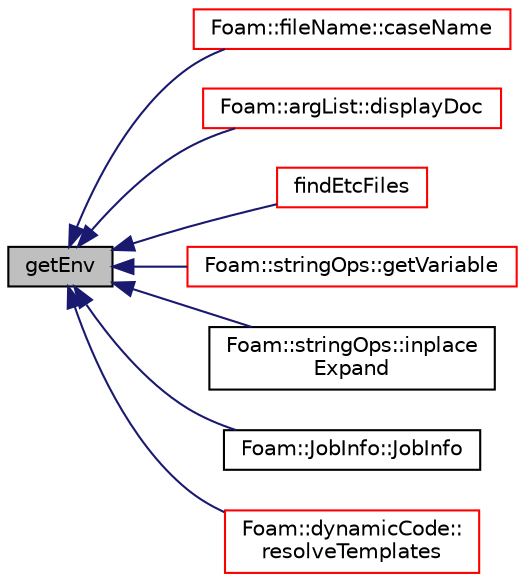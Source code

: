 digraph "getEnv"
{
  bgcolor="transparent";
  edge [fontname="Helvetica",fontsize="10",labelfontname="Helvetica",labelfontsize="10"];
  node [fontname="Helvetica",fontsize="10",shape=record];
  rankdir="LR";
  Node1 [label="getEnv",height=0.2,width=0.4,color="black", fillcolor="grey75", style="filled", fontcolor="black"];
  Node1 -> Node2 [dir="back",color="midnightblue",fontsize="10",style="solid",fontname="Helvetica"];
  Node2 [label="Foam::fileName::caseName",height=0.2,width=0.4,color="red",URL="$a00790.html#a37a5d719ae629766683ac8e905760959",tooltip="Return file name (part beyond last /), subsitute for FOAM_CASE. "];
  Node1 -> Node3 [dir="back",color="midnightblue",fontsize="10",style="solid",fontname="Helvetica"];
  Node3 [label="Foam::argList::displayDoc",height=0.2,width=0.4,color="red",URL="$a00067.html#a5e97703e7a4558fc3db953c46175f1d2",tooltip="Display documentation in browser. "];
  Node1 -> Node4 [dir="back",color="midnightblue",fontsize="10",style="solid",fontname="Helvetica"];
  Node4 [label="findEtcFiles",height=0.2,width=0.4,color="red",URL="$a10974.html#aab73bb2c46692e2e11dd7364556cd3c5",tooltip="Search for files from user/group/shipped directories. "];
  Node1 -> Node5 [dir="back",color="midnightblue",fontsize="10",style="solid",fontname="Helvetica"];
  Node5 [label="Foam::stringOps::getVariable",height=0.2,width=0.4,color="red",URL="$a11064.html#a0b683838814d3a93044a72f190d693ed",tooltip="Get dictionary or (optionally) environment variable. "];
  Node1 -> Node6 [dir="back",color="midnightblue",fontsize="10",style="solid",fontname="Helvetica"];
  Node6 [label="Foam::stringOps::inplace\lExpand",height=0.2,width=0.4,color="black",URL="$a11064.html#acf28515a524dac1a611d026b20698fb6",tooltip="Expand initial tildes and all occurences of environment variables. "];
  Node1 -> Node7 [dir="back",color="midnightblue",fontsize="10",style="solid",fontname="Helvetica"];
  Node7 [label="Foam::JobInfo::JobInfo",height=0.2,width=0.4,color="black",URL="$a01238.html#a37755ec761ec7d5d5d4b23a980f78097",tooltip="Construct null. "];
  Node1 -> Node8 [dir="back",color="midnightblue",fontsize="10",style="solid",fontname="Helvetica"];
  Node8 [label="Foam::dynamicCode::\lresolveTemplates",height=0.2,width=0.4,color="red",URL="$a00604.html#a7056029919f25a2d23e9913df26223d9",tooltip="Resolve code-templates via the codeTemplateEnvName. "];
}

